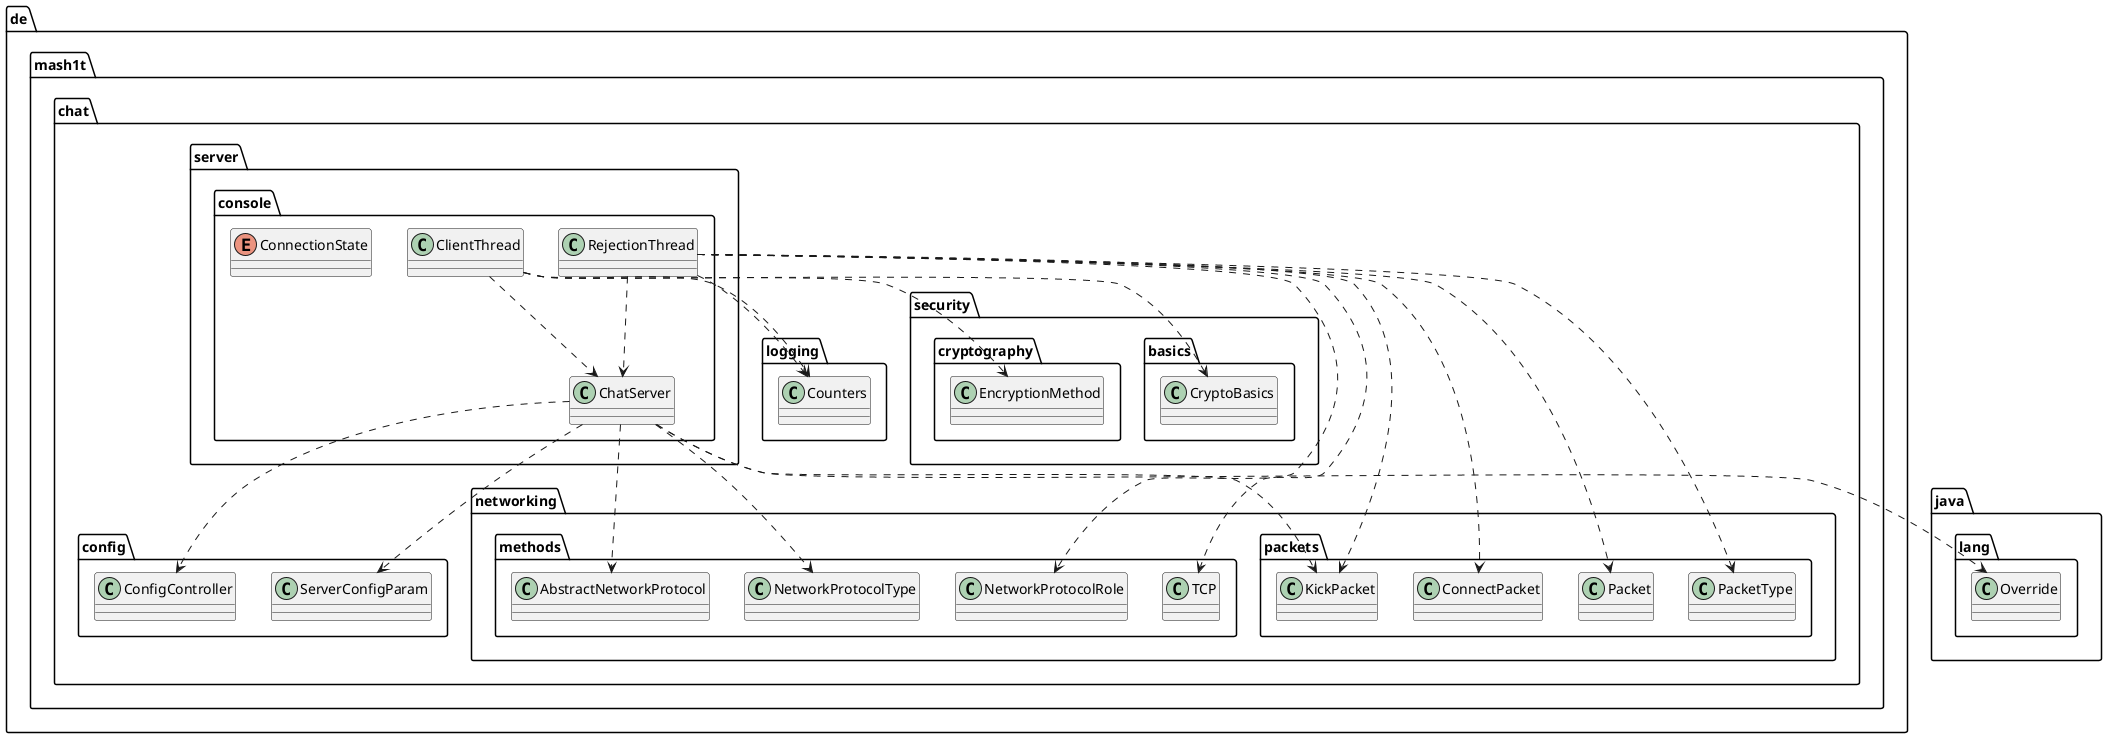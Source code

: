 @startuml
class de.mash1t.chat.config.ConfigController
class de.mash1t.chat.config.ServerConfigParam
class de.mash1t.chat.logging.Counters
class de.mash1t.chat.networking.methods.AbstractNetworkProtocol
class de.mash1t.chat.networking.methods.NetworkProtocolRole
class de.mash1t.chat.networking.methods.NetworkProtocolType
class de.mash1t.chat.networking.methods.TCP
class de.mash1t.chat.networking.packets.ConnectPacket
class de.mash1t.chat.networking.packets.KickPacket
class de.mash1t.chat.networking.packets.Packet
class de.mash1t.chat.networking.packets.PacketType
class de.mash1t.chat.security.basics.CryptoBasics
class de.mash1t.chat.security.cryptography.EncryptionMethod
class de.mash1t.chat.server.console.ChatServer
class de.mash1t.chat.server.console.ClientThread
class de.mash1t.chat.server.console.RejectionThread
enum de.mash1t.chat.server.console.ConnectionState
de.mash1t.chat.server.console.ChatServer ..> java.lang.Override
de.mash1t.chat.server.console.ChatServer ..> de.mash1t.chat.config.ConfigController
de.mash1t.chat.server.console.ChatServer ..> de.mash1t.chat.config.ServerConfigParam
de.mash1t.chat.server.console.ChatServer ..> de.mash1t.chat.networking.methods.AbstractNetworkProtocol
de.mash1t.chat.server.console.ChatServer ..> de.mash1t.chat.networking.methods.NetworkProtocolType
de.mash1t.chat.server.console.ChatServer ..> de.mash1t.chat.networking.packets.KickPacket
de.mash1t.chat.server.console.ClientThread ..> de.mash1t.chat.logging.Counters
de.mash1t.chat.server.console.ClientThread ..> de.mash1t.chat.security.basics.CryptoBasics
de.mash1t.chat.server.console.ClientThread ..> de.mash1t.chat.security.cryptography.EncryptionMethod
de.mash1t.chat.server.console.ClientThread ..> de.mash1t.chat.server.console.ChatServer
de.mash1t.chat.server.console.RejectionThread ..> de.mash1t.chat.logging.Counters
de.mash1t.chat.server.console.RejectionThread ..> de.mash1t.chat.networking.methods.NetworkProtocolRole
de.mash1t.chat.server.console.RejectionThread ..> de.mash1t.chat.networking.methods.TCP
de.mash1t.chat.server.console.RejectionThread ..> de.mash1t.chat.networking.packets.ConnectPacket
de.mash1t.chat.server.console.RejectionThread ..> de.mash1t.chat.networking.packets.KickPacket
de.mash1t.chat.server.console.RejectionThread ..> de.mash1t.chat.networking.packets.Packet
de.mash1t.chat.server.console.RejectionThread ..> de.mash1t.chat.networking.packets.PacketType
de.mash1t.chat.server.console.RejectionThread ..> de.mash1t.chat.server.console.ChatServer
@enduml